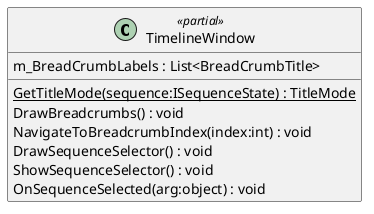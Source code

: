 @startuml
class TimelineWindow <<partial>> {
    m_BreadCrumbLabels : List<BreadCrumbTitle>
    {static} GetTitleMode(sequence:ISequenceState) : TitleMode
    DrawBreadcrumbs() : void
    NavigateToBreadcrumbIndex(index:int) : void
    DrawSequenceSelector() : void
    ShowSequenceSelector() : void
    OnSequenceSelected(arg:object) : void
}
@enduml

